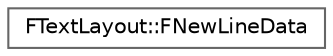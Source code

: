digraph "Graphical Class Hierarchy"
{
 // INTERACTIVE_SVG=YES
 // LATEX_PDF_SIZE
  bgcolor="transparent";
  edge [fontname=Helvetica,fontsize=10,labelfontname=Helvetica,labelfontsize=10];
  node [fontname=Helvetica,fontsize=10,shape=box,height=0.2,width=0.4];
  rankdir="LR";
  Node0 [id="Node000000",label="FTextLayout::FNewLineData",height=0.2,width=0.4,color="grey40", fillcolor="white", style="filled",URL="$d2/d2d/structFTextLayout_1_1FNewLineData.html",tooltip=" "];
}
